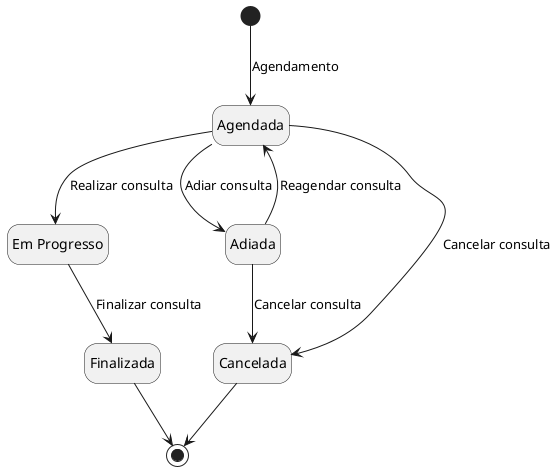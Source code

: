 @startuml "Modelo de Transição de Estados (Consulta)"
hide empty description

state "Agendada" as agendada
state "Em Progresso" as em_progresso
state "Adiada" as adiada
state "Cancelada" as cancelada
state "Finalizada" as finalizada

[*]--> agendada: Agendamento
agendada --> adiada: Adiar consulta
agendada --> cancelada: Cancelar consulta
agendada --> em_progresso: Realizar consulta
adiada --> agendada: Reagendar consulta
adiada --> cancelada: Cancelar consulta
em_progresso --> finalizada: Finalizar consulta

finalizada --> [*]
cancelada --> [*]

@enduml